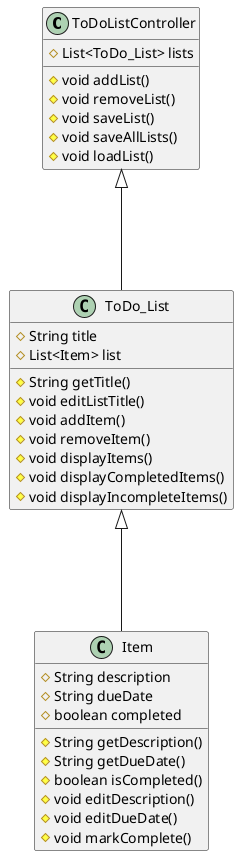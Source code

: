 @startuml
'https://plantuml.com/sequence-diagram

class ToDoListController {
    # List<ToDo_List> lists
    # void addList()
    # void removeList()
    # void saveList()
    # void saveAllLists()
    # void loadList()
}

class ToDo_List{
    # String title
    # List<Item> list
    # String getTitle()
    # void editListTitle()
    # void addItem()
    # void removeItem()
    # void displayItems()
    # void displayCompletedItems()
    # void displayIncompleteItems()
}

class Item {
    # String description
    # String dueDate
    # boolean completed
    # String getDescription()
    # String getDueDate()
    # boolean isCompleted()
    # void editDescription()
    # void editDueDate()
    # void markComplete()

}
ToDoListController <|--- ToDo_List
ToDo_List <|---Item
@enduml